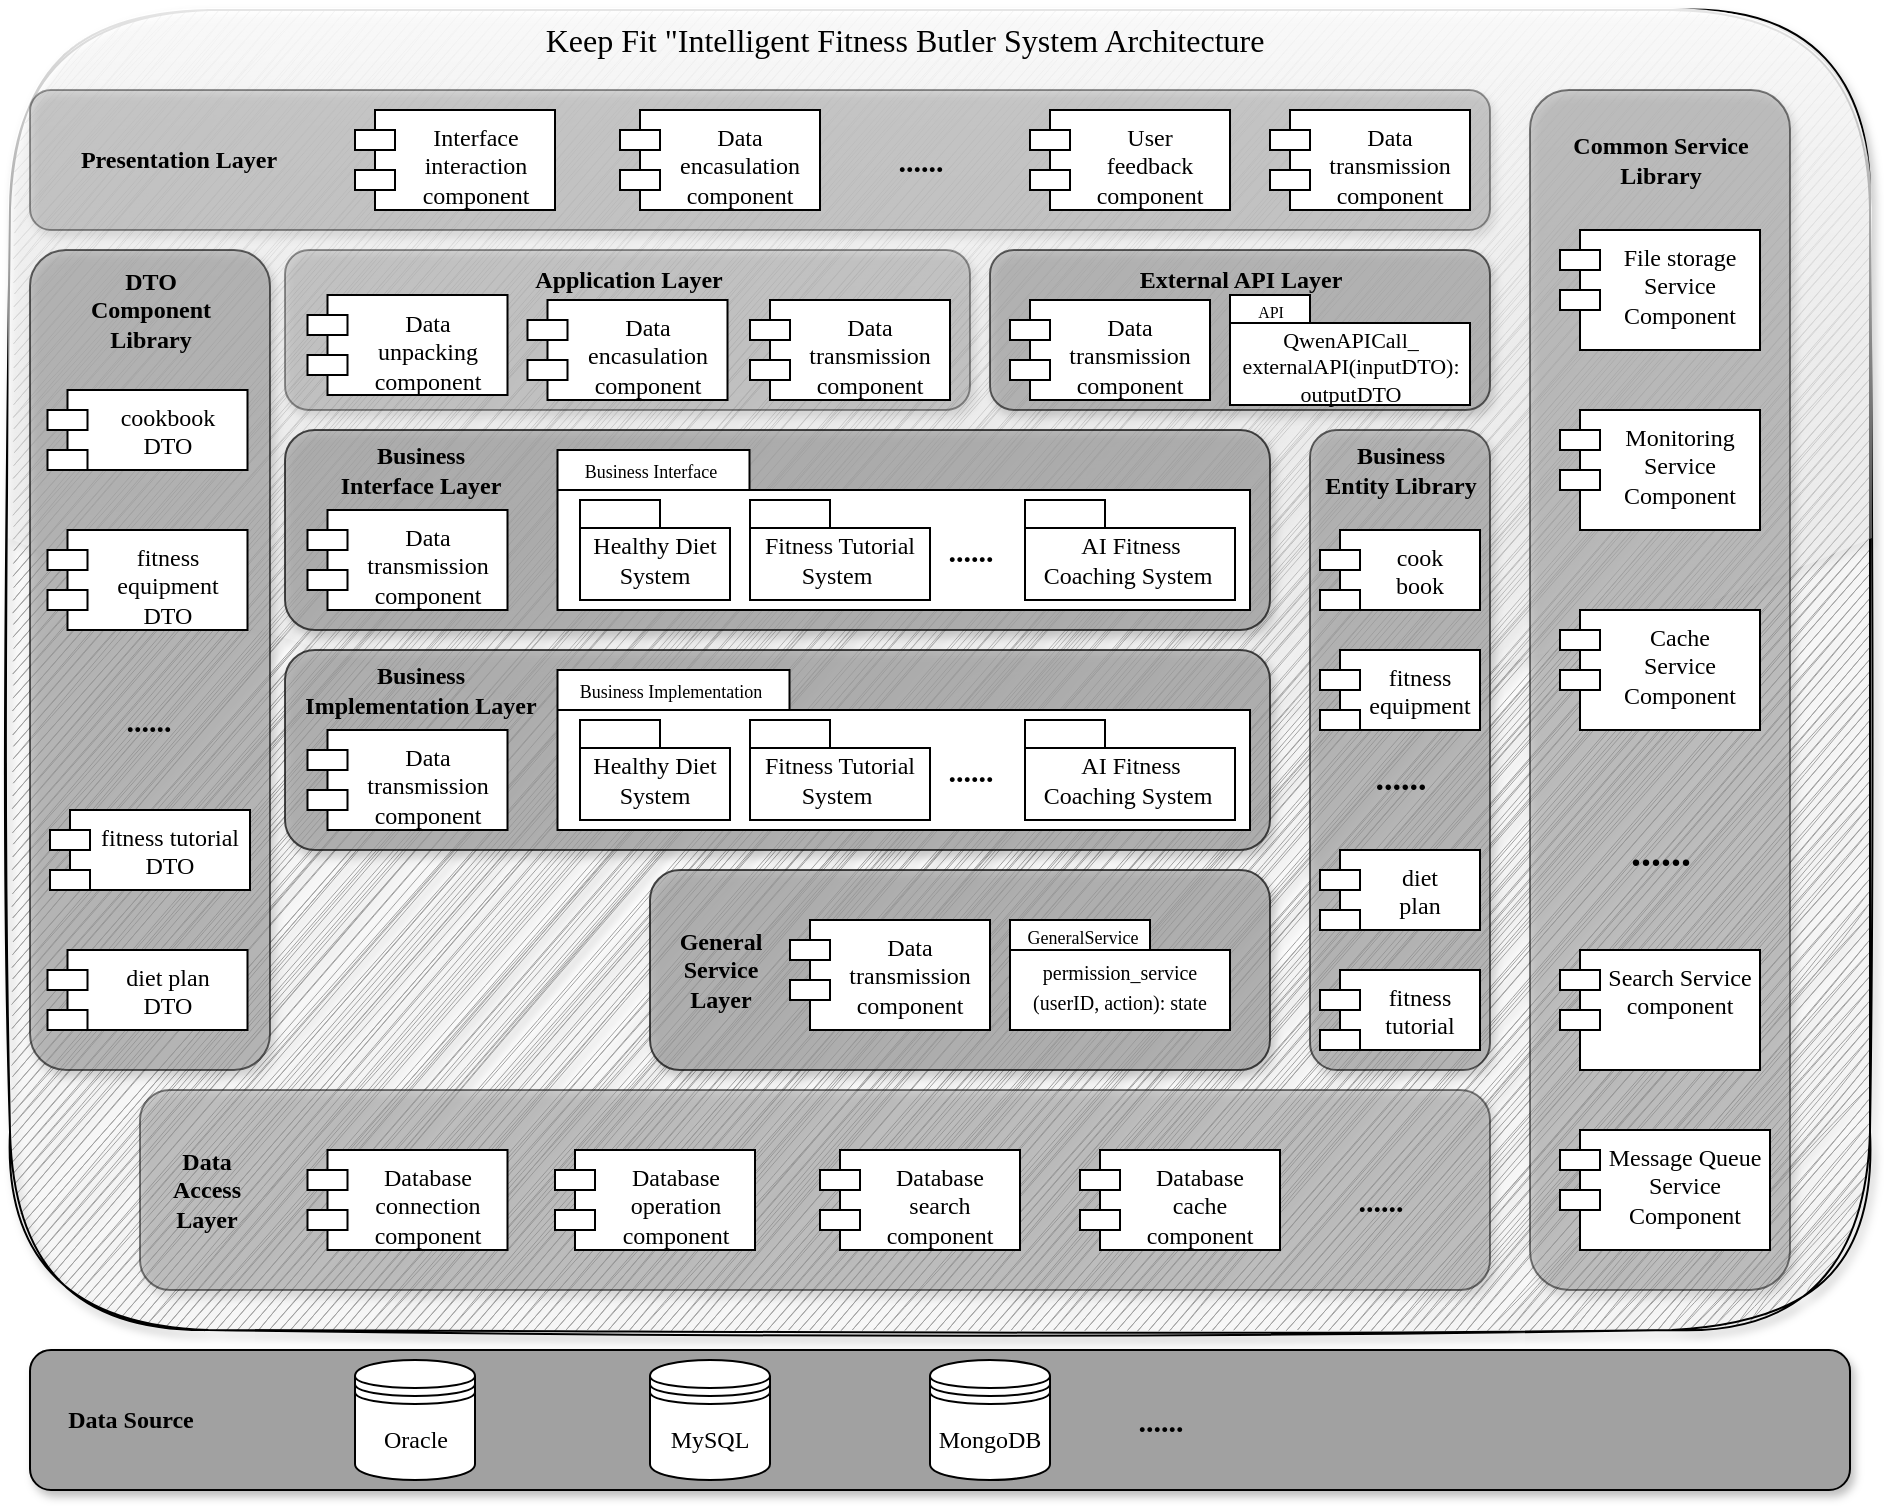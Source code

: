<mxfile version="22.0.3" type="device">
  <diagram id="wFE0QG_FPsp0jaGvCLVb" name="Page-1">
    <mxGraphModel dx="941" dy="644" grid="1" gridSize="10" guides="1" tooltips="1" connect="1" arrows="1" fold="1" page="1" pageScale="1" pageWidth="850" pageHeight="1100" math="0" shadow="0">
      <root>
        <mxCell id="0" />
        <mxCell id="1" parent="0" />
        <mxCell id="0L0Ir-lksVrym1sluejJ-3" value="" style="html=1;whiteSpace=wrap;rounded=1;fillColor=#a1a1a1;sketch=1;curveFitting=1;jiggle=2;glass=1;shadow=1;fontFamily=Georgia;" parent="1" vertex="1">
          <mxGeometry x="20" y="10" width="930" height="660" as="geometry" />
        </mxCell>
        <mxCell id="0L0Ir-lksVrym1sluejJ-4" value="" style="html=1;whiteSpace=wrap;rounded=1;shadow=1;fillColor=#a1a1a1;opacity=40;fontFamily=Georgia;" parent="1" vertex="1">
          <mxGeometry x="30" y="50" width="730" height="70" as="geometry" />
        </mxCell>
        <mxCell id="0L0Ir-lksVrym1sluejJ-5" value="&lt;font&gt;&lt;b&gt;Presentation Layer&lt;/b&gt;&lt;/font&gt;" style="text;html=1;align=center;verticalAlign=middle;resizable=0;points=[];autosize=1;strokeColor=none;fillColor=none;fontFamily=Georgia;" parent="1" vertex="1">
          <mxGeometry x="33.75" y="70" width="140" height="30" as="geometry" />
        </mxCell>
        <mxCell id="0L0Ir-lksVrym1sluejJ-6" value="&lt;font&gt;Interface interaction component&lt;/font&gt;" style="shape=module;align=left;spacingLeft=20;align=center;verticalAlign=top;whiteSpace=wrap;html=1;fontFamily=Georgia;" parent="1" vertex="1">
          <mxGeometry x="192.5" y="60" width="100" height="50" as="geometry" />
        </mxCell>
        <mxCell id="0L0Ir-lksVrym1sluejJ-7" value="&lt;font&gt;Data encasulation&lt;br&gt;component&lt;br&gt;&lt;/font&gt;" style="shape=module;align=left;spacingLeft=20;align=center;verticalAlign=top;whiteSpace=wrap;html=1;fontFamily=Georgia;" parent="1" vertex="1">
          <mxGeometry x="325" y="60" width="100" height="50" as="geometry" />
        </mxCell>
        <mxCell id="0L0Ir-lksVrym1sluejJ-8" value="&lt;b&gt;&lt;font style=&quot;font-size: 15px;&quot;&gt;......&lt;/font&gt;&lt;/b&gt;" style="text;html=1;align=center;verticalAlign=middle;resizable=0;points=[];autosize=1;strokeColor=none;fillColor=none;fontFamily=Georgia;" parent="1" vertex="1">
          <mxGeometry x="450" y="70" width="50" height="30" as="geometry" />
        </mxCell>
        <mxCell id="0L0Ir-lksVrym1sluejJ-9" value="&lt;font&gt;User &lt;br&gt;feedback component&lt;/font&gt;" style="shape=module;align=left;spacingLeft=20;align=center;verticalAlign=top;whiteSpace=wrap;html=1;fontFamily=Georgia;" parent="1" vertex="1">
          <mxGeometry x="530" y="60" width="100" height="50" as="geometry" />
        </mxCell>
        <mxCell id="0L0Ir-lksVrym1sluejJ-10" value="&lt;font&gt;Data transmission&lt;br&gt;component&lt;br&gt;&lt;/font&gt;" style="shape=module;align=left;spacingLeft=20;align=center;verticalAlign=top;whiteSpace=wrap;html=1;fontFamily=Georgia;" parent="1" vertex="1">
          <mxGeometry x="650" y="60" width="100" height="50" as="geometry" />
        </mxCell>
        <mxCell id="0L0Ir-lksVrym1sluejJ-11" value="" style="html=1;whiteSpace=wrap;rounded=1;shadow=1;fillColor=#a1a1a1;opacity=50;fontFamily=Georgia;" parent="1" vertex="1">
          <mxGeometry x="780" y="50" width="130" height="600" as="geometry" />
        </mxCell>
        <mxCell id="0L0Ir-lksVrym1sluejJ-12" value="&lt;font&gt;&lt;b&gt;Common Service &lt;br&gt;Library&lt;/b&gt;&lt;/font&gt;" style="text;html=1;align=center;verticalAlign=middle;resizable=0;points=[];autosize=1;strokeColor=none;fillColor=none;fontFamily=Georgia;" parent="1" vertex="1">
          <mxGeometry x="780" y="65" width="130" height="40" as="geometry" />
        </mxCell>
        <mxCell id="0L0Ir-lksVrym1sluejJ-13" value="File storage Service&lt;br&gt;&lt;font&gt;Component&lt;br&gt;&lt;/font&gt;" style="shape=module;align=left;spacingLeft=20;align=center;verticalAlign=top;whiteSpace=wrap;html=1;fontFamily=Georgia;" parent="1" vertex="1">
          <mxGeometry x="795" y="120" width="100" height="60" as="geometry" />
        </mxCell>
        <mxCell id="0L0Ir-lksVrym1sluejJ-14" value="Monitoring Service&lt;br&gt;&lt;font&gt;Component&lt;br&gt;&lt;/font&gt;" style="shape=module;align=left;spacingLeft=20;align=center;verticalAlign=top;whiteSpace=wrap;html=1;fontFamily=Georgia;" parent="1" vertex="1">
          <mxGeometry x="795" y="210" width="100" height="60" as="geometry" />
        </mxCell>
        <mxCell id="0L0Ir-lksVrym1sluejJ-15" value="Cache&lt;br&gt;Service&lt;br&gt;&lt;font&gt;Component&lt;br&gt;&lt;/font&gt;" style="shape=module;align=left;spacingLeft=20;align=center;verticalAlign=top;whiteSpace=wrap;html=1;fontFamily=Georgia;" parent="1" vertex="1">
          <mxGeometry x="795" y="310" width="100" height="60" as="geometry" />
        </mxCell>
        <mxCell id="0L0Ir-lksVrym1sluejJ-16" value="Search Service&lt;br&gt;&lt;font&gt;component&lt;br&gt;&lt;/font&gt;" style="shape=module;align=left;spacingLeft=20;align=center;verticalAlign=top;whiteSpace=wrap;html=1;fontFamily=Georgia;" parent="1" vertex="1">
          <mxGeometry x="795" y="480" width="100" height="60" as="geometry" />
        </mxCell>
        <mxCell id="0L0Ir-lksVrym1sluejJ-17" value="Message Queue Service&lt;br&gt;&lt;font&gt;Component&lt;br&gt;&lt;/font&gt;" style="shape=module;align=left;spacingLeft=20;align=center;verticalAlign=top;whiteSpace=wrap;html=1;fontFamily=Georgia;" parent="1" vertex="1">
          <mxGeometry x="795" y="570" width="105" height="60" as="geometry" />
        </mxCell>
        <mxCell id="0L0Ir-lksVrym1sluejJ-18" value="" style="html=1;whiteSpace=wrap;rounded=1;shadow=1;fillColor=#a1a1a1;opacity=60;fontFamily=Georgia;" parent="1" vertex="1">
          <mxGeometry x="30" y="130" width="120" height="410" as="geometry" />
        </mxCell>
        <mxCell id="0L0Ir-lksVrym1sluejJ-19" value="&lt;font&gt;&lt;b&gt;DTO&lt;br&gt;Component&lt;br&gt;Library&lt;/b&gt;&lt;/font&gt;" style="text;html=1;align=center;verticalAlign=middle;resizable=0;points=[];autosize=1;strokeColor=none;fillColor=none;fontFamily=Georgia;" parent="1" vertex="1">
          <mxGeometry x="40" y="130" width="100" height="60" as="geometry" />
        </mxCell>
        <mxCell id="0L0Ir-lksVrym1sluejJ-20" value="" style="html=1;whiteSpace=wrap;rounded=1;shadow=1;fillColor=#a1a1a1;opacity=40;fontFamily=Georgia;" parent="1" vertex="1">
          <mxGeometry x="157.5" y="130" width="342.5" height="80" as="geometry" />
        </mxCell>
        <mxCell id="0L0Ir-lksVrym1sluejJ-21" value="" style="html=1;whiteSpace=wrap;rounded=1;shadow=1;fillColor=#a1a1a1;opacity=60;fontFamily=Georgia;" parent="1" vertex="1">
          <mxGeometry x="510" y="130" width="250" height="80" as="geometry" />
        </mxCell>
        <mxCell id="0L0Ir-lksVrym1sluejJ-22" value="&lt;font&gt;&lt;b&gt;Application Layer&lt;/b&gt;&lt;/font&gt;" style="text;html=1;align=center;verticalAlign=middle;resizable=0;points=[];autosize=1;strokeColor=none;fillColor=none;fontFamily=Georgia;" parent="1" vertex="1">
          <mxGeometry x="263.75" y="130" width="130" height="30" as="geometry" />
        </mxCell>
        <mxCell id="0L0Ir-lksVrym1sluejJ-23" value="&lt;font&gt;&lt;b&gt;External API Layer&lt;/b&gt;&lt;/font&gt;" style="text;html=1;align=center;verticalAlign=middle;resizable=0;points=[];autosize=1;strokeColor=none;fillColor=none;fontFamily=Georgia;" parent="1" vertex="1">
          <mxGeometry x="565" y="130" width="140" height="30" as="geometry" />
        </mxCell>
        <mxCell id="0L0Ir-lksVrym1sluejJ-24" value="" style="html=1;whiteSpace=wrap;rounded=1;shadow=1;fillColor=#a1a1a1;opacity=70;fontFamily=Georgia;" parent="1" vertex="1">
          <mxGeometry x="157.5" y="220" width="492.5" height="100" as="geometry" />
        </mxCell>
        <mxCell id="0L0Ir-lksVrym1sluejJ-25" value="" style="html=1;whiteSpace=wrap;rounded=1;shadow=1;fillColor=#a1a1a1;opacity=70;fontFamily=Georgia;" parent="1" vertex="1">
          <mxGeometry x="157.5" y="330" width="492.5" height="100" as="geometry" />
        </mxCell>
        <mxCell id="0L0Ir-lksVrym1sluejJ-26" value="" style="html=1;whiteSpace=wrap;rounded=1;shadow=1;fillColor=#a1a1a1;opacity=60;fontFamily=Georgia;" parent="1" vertex="1">
          <mxGeometry x="670" y="220" width="90" height="320" as="geometry" />
        </mxCell>
        <mxCell id="0L0Ir-lksVrym1sluejJ-27" value="" style="html=1;whiteSpace=wrap;rounded=1;shadow=1;fillColor=#a1a1a1;opacity=70;fontFamily=Georgia;" parent="1" vertex="1">
          <mxGeometry x="340" y="440" width="310" height="100" as="geometry" />
        </mxCell>
        <mxCell id="0L0Ir-lksVrym1sluejJ-28" value="" style="html=1;whiteSpace=wrap;rounded=1;shadow=1;fillColor=#a1a1a1;opacity=50;fontFamily=Georgia;" parent="1" vertex="1">
          <mxGeometry x="85" y="550" width="675" height="100" as="geometry" />
        </mxCell>
        <mxCell id="0L0Ir-lksVrym1sluejJ-29" value="" style="html=1;whiteSpace=wrap;rounded=1;shadow=1;fillColor=#a1a1a1;fontFamily=Georgia;" parent="1" vertex="1">
          <mxGeometry x="30" y="680" width="910" height="70" as="geometry" />
        </mxCell>
        <mxCell id="0L0Ir-lksVrym1sluejJ-30" value="&lt;font&gt;&lt;b&gt;Data&lt;br&gt;Access&lt;br&gt;Layer&lt;/b&gt;&lt;/font&gt;" style="text;html=1;align=center;verticalAlign=middle;resizable=0;points=[];autosize=1;strokeColor=none;fillColor=none;fontFamily=Georgia;" parent="1" vertex="1">
          <mxGeometry x="87.5" y="570" width="60" height="60" as="geometry" />
        </mxCell>
        <mxCell id="0L0Ir-lksVrym1sluejJ-31" value="&lt;b&gt;&lt;font&gt;General&lt;br&gt;Service&lt;br&gt;Layer&lt;/font&gt;&lt;/b&gt;" style="text;html=1;align=center;verticalAlign=middle;resizable=0;points=[];autosize=1;strokeColor=none;fillColor=none;fontFamily=Georgia;" parent="1" vertex="1">
          <mxGeometry x="340" y="460" width="70" height="60" as="geometry" />
        </mxCell>
        <mxCell id="0L0Ir-lksVrym1sluejJ-32" value="&lt;b&gt;&lt;font&gt;Business&lt;br&gt;Implementation Layer&lt;/font&gt;&lt;/b&gt;" style="text;html=1;align=center;verticalAlign=middle;resizable=0;points=[];autosize=1;strokeColor=none;fillColor=none;fontFamily=Georgia;" parent="1" vertex="1">
          <mxGeometry x="145" y="330" width="160" height="40" as="geometry" />
        </mxCell>
        <mxCell id="0L0Ir-lksVrym1sluejJ-33" value="&lt;b&gt;&lt;font&gt;Business&lt;br&gt;Interface Layer&lt;/font&gt;&lt;/b&gt;" style="text;html=1;align=center;verticalAlign=middle;resizable=0;points=[];autosize=1;strokeColor=none;fillColor=none;fontFamily=Georgia;" parent="1" vertex="1">
          <mxGeometry x="165" y="220" width="120" height="40" as="geometry" />
        </mxCell>
        <mxCell id="0L0Ir-lksVrym1sluejJ-34" value="&lt;b&gt;&lt;font&gt;Business&lt;br&gt;Entity Library&lt;/font&gt;&lt;/b&gt;" style="text;html=1;align=center;verticalAlign=middle;resizable=0;points=[];autosize=1;strokeColor=none;fillColor=none;fontFamily=Georgia;" parent="1" vertex="1">
          <mxGeometry x="660" y="220" width="110" height="40" as="geometry" />
        </mxCell>
        <mxCell id="0L0Ir-lksVrym1sluejJ-35" value="&lt;font&gt;Data&lt;br&gt;unpacking&lt;br&gt;component&lt;br&gt;&lt;/font&gt;" style="shape=module;align=left;spacingLeft=20;align=center;verticalAlign=top;whiteSpace=wrap;html=1;fontFamily=Georgia;" parent="1" vertex="1">
          <mxGeometry x="168.75" y="152.5" width="100" height="50" as="geometry" />
        </mxCell>
        <mxCell id="0L0Ir-lksVrym1sluejJ-36" value="&lt;font&gt;Data&lt;br&gt;encasulation&lt;br&gt;component&lt;br&gt;&lt;/font&gt;" style="shape=module;align=left;spacingLeft=20;align=center;verticalAlign=top;whiteSpace=wrap;html=1;fontFamily=Georgia;" parent="1" vertex="1">
          <mxGeometry x="278.75" y="155" width="100" height="50" as="geometry" />
        </mxCell>
        <mxCell id="0L0Ir-lksVrym1sluejJ-37" value="&lt;font&gt;Data&lt;br&gt;transmission&lt;br&gt;component&lt;br&gt;&lt;/font&gt;" style="shape=module;align=left;spacingLeft=20;align=center;verticalAlign=top;whiteSpace=wrap;html=1;fontFamily=Georgia;" parent="1" vertex="1">
          <mxGeometry x="390" y="155" width="100" height="50" as="geometry" />
        </mxCell>
        <mxCell id="0L0Ir-lksVrym1sluejJ-38" value="&lt;font&gt;Data&lt;br&gt;transmission&lt;br&gt;component&lt;br&gt;&lt;/font&gt;" style="shape=module;align=left;spacingLeft=20;align=center;verticalAlign=top;whiteSpace=wrap;html=1;fontFamily=Georgia;" parent="1" vertex="1">
          <mxGeometry x="520" y="155" width="100" height="50" as="geometry" />
        </mxCell>
        <mxCell id="0L0Ir-lksVrym1sluejJ-41" value="&lt;div&gt;&lt;br&gt;&lt;/div&gt;" style="shape=folder;fontStyle=1;spacingTop=10;tabWidth=40;tabHeight=14;tabPosition=left;html=1;whiteSpace=wrap;fontFamily=Georgia;" parent="1" vertex="1">
          <mxGeometry x="630" y="152.5" width="120" height="55" as="geometry" />
        </mxCell>
        <mxCell id="0L0Ir-lksVrym1sluejJ-42" value="&lt;div style=&quot;font-size: 11px;&quot;&gt;&lt;font style=&quot;font-size: 11px;&quot;&gt;QwenAPICall_&lt;br&gt;externalAPI(inputDTO): &lt;br&gt;outputDTO&lt;/font&gt;&lt;/div&gt;&lt;div style=&quot;font-size: 11px;&quot;&gt;&lt;br&gt;&lt;/div&gt;" style="text;html=1;align=center;verticalAlign=middle;resizable=0;points=[];autosize=1;strokeColor=none;fillColor=none;fontFamily=Georgia;" parent="1" vertex="1">
          <mxGeometry x="620" y="160" width="140" height="70" as="geometry" />
        </mxCell>
        <mxCell id="0L0Ir-lksVrym1sluejJ-43" value="&lt;font style=&quot;font-size: 8px;&quot;&gt;API&lt;/font&gt;" style="text;html=1;align=center;verticalAlign=middle;resizable=0;points=[];autosize=1;strokeColor=none;fillColor=none;fontFamily=Georgia;" parent="1" vertex="1">
          <mxGeometry x="630" y="145" width="40" height="30" as="geometry" />
        </mxCell>
        <mxCell id="0L0Ir-lksVrym1sluejJ-44" value="&lt;b&gt;&lt;font style=&quot;font-size: 20px;&quot;&gt;......&lt;/font&gt;&lt;/b&gt;" style="text;html=1;align=center;verticalAlign=middle;resizable=0;points=[];autosize=1;strokeColor=none;fillColor=none;fontFamily=Georgia;" parent="1" vertex="1">
          <mxGeometry x="815" y="410" width="60" height="40" as="geometry" />
        </mxCell>
        <mxCell id="0L0Ir-lksVrym1sluejJ-45" value="&lt;font&gt;cookbook&lt;br&gt;DTO&lt;br&gt;&lt;/font&gt;" style="shape=module;align=left;spacingLeft=20;align=center;verticalAlign=top;whiteSpace=wrap;html=1;fontFamily=Georgia;" parent="1" vertex="1">
          <mxGeometry x="38.75" y="200" width="100" height="40" as="geometry" />
        </mxCell>
        <mxCell id="0L0Ir-lksVrym1sluejJ-46" value="&lt;font&gt;fitness equipment&lt;br&gt;DTO&lt;br&gt;&lt;/font&gt;" style="shape=module;align=left;spacingLeft=20;align=center;verticalAlign=top;whiteSpace=wrap;html=1;fontFamily=Georgia;" parent="1" vertex="1">
          <mxGeometry x="38.75" y="270" width="100" height="50" as="geometry" />
        </mxCell>
        <mxCell id="0L0Ir-lksVrym1sluejJ-47" value="&lt;font&gt;fitness tutorial&lt;br&gt;DTO&lt;br&gt;&lt;/font&gt;" style="shape=module;align=left;spacingLeft=20;align=center;verticalAlign=top;whiteSpace=wrap;html=1;fontFamily=Georgia;" parent="1" vertex="1">
          <mxGeometry x="40" y="410" width="100" height="40" as="geometry" />
        </mxCell>
        <mxCell id="iE1TF2KJmge7Od6Kz5uu-1" value="&lt;font&gt;diet plan&lt;br&gt;DTO&lt;br&gt;&lt;/font&gt;" style="shape=module;align=left;spacingLeft=20;align=center;verticalAlign=top;whiteSpace=wrap;html=1;fontFamily=Georgia;" parent="1" vertex="1">
          <mxGeometry x="38.75" y="480" width="100" height="40" as="geometry" />
        </mxCell>
        <mxCell id="iE1TF2KJmge7Od6Kz5uu-2" value="&lt;b&gt;&lt;font style=&quot;font-size: 15px;&quot;&gt;......&lt;/font&gt;&lt;/b&gt;" style="text;html=1;align=center;verticalAlign=middle;resizable=0;points=[];autosize=1;strokeColor=none;fillColor=none;fontFamily=Georgia;" parent="1" vertex="1">
          <mxGeometry x="63.75" y="350" width="50" height="30" as="geometry" />
        </mxCell>
        <mxCell id="iE1TF2KJmge7Od6Kz5uu-3" value="&lt;font&gt;fitness &lt;br&gt;tutorial&lt;br&gt;&lt;br&gt;&lt;/font&gt;" style="shape=module;align=left;spacingLeft=20;align=center;verticalAlign=top;whiteSpace=wrap;html=1;fontFamily=Georgia;" parent="1" vertex="1">
          <mxGeometry x="675" y="490" width="80" height="40" as="geometry" />
        </mxCell>
        <mxCell id="iE1TF2KJmge7Od6Kz5uu-5" value="&lt;font&gt;diet&lt;br&gt;plan&lt;br&gt;&lt;/font&gt;" style="shape=module;align=left;spacingLeft=20;align=center;verticalAlign=top;whiteSpace=wrap;html=1;fontFamily=Georgia;" parent="1" vertex="1">
          <mxGeometry x="675" y="430" width="80" height="40" as="geometry" />
        </mxCell>
        <mxCell id="iE1TF2KJmge7Od6Kz5uu-6" value="&lt;font&gt;cook&lt;br&gt;book&lt;br&gt;&lt;/font&gt;" style="shape=module;align=left;spacingLeft=20;align=center;verticalAlign=top;whiteSpace=wrap;html=1;fontFamily=Georgia;" parent="1" vertex="1">
          <mxGeometry x="675" y="270" width="80" height="40" as="geometry" />
        </mxCell>
        <mxCell id="iE1TF2KJmge7Od6Kz5uu-7" value="&lt;font&gt;fitness&lt;br&gt;equipment&lt;br&gt;&lt;/font&gt;" style="shape=module;align=left;spacingLeft=20;align=center;verticalAlign=top;whiteSpace=wrap;html=1;fontFamily=Georgia;" parent="1" vertex="1">
          <mxGeometry x="675" y="330" width="80" height="40" as="geometry" />
        </mxCell>
        <mxCell id="iE1TF2KJmge7Od6Kz5uu-8" value="&lt;b&gt;&lt;font style=&quot;font-size: 17px;&quot;&gt;......&lt;/font&gt;&lt;/b&gt;" style="text;html=1;align=center;verticalAlign=middle;resizable=0;points=[];autosize=1;strokeColor=none;fillColor=none;fontFamily=Georgia;" parent="1" vertex="1">
          <mxGeometry x="685" y="380" width="60" height="30" as="geometry" />
        </mxCell>
        <mxCell id="iE1TF2KJmge7Od6Kz5uu-9" value="&lt;font&gt;Data&lt;br&gt;transmission&lt;br&gt;component&lt;br&gt;&lt;/font&gt;" style="shape=module;align=left;spacingLeft=20;align=center;verticalAlign=top;whiteSpace=wrap;html=1;fontFamily=Georgia;" parent="1" vertex="1">
          <mxGeometry x="410" y="465" width="100" height="55" as="geometry" />
        </mxCell>
        <mxCell id="iE1TF2KJmge7Od6Kz5uu-12" value="&lt;font&gt;&lt;b&gt;Data Source&lt;/b&gt;&lt;/font&gt;" style="text;html=1;align=center;verticalAlign=middle;resizable=0;points=[];autosize=1;strokeColor=none;fillColor=none;fontFamily=Georgia;" parent="1" vertex="1">
          <mxGeometry x="30" y="700" width="100" height="30" as="geometry" />
        </mxCell>
        <mxCell id="iE1TF2KJmge7Od6Kz5uu-13" value="Oracle" style="shape=datastore;whiteSpace=wrap;html=1;fontFamily=Georgia;" parent="1" vertex="1">
          <mxGeometry x="192.5" y="685" width="60" height="60" as="geometry" />
        </mxCell>
        <mxCell id="iE1TF2KJmge7Od6Kz5uu-14" value="MySQL" style="shape=datastore;whiteSpace=wrap;html=1;fontFamily=Georgia;" parent="1" vertex="1">
          <mxGeometry x="340" y="685" width="60" height="60" as="geometry" />
        </mxCell>
        <mxCell id="iE1TF2KJmge7Od6Kz5uu-15" value="MongoDB" style="shape=datastore;whiteSpace=wrap;html=1;fontFamily=Georgia;" parent="1" vertex="1">
          <mxGeometry x="480" y="685" width="60" height="60" as="geometry" />
        </mxCell>
        <mxCell id="iE1TF2KJmge7Od6Kz5uu-16" value="&lt;b&gt;&lt;font style=&quot;font-size: 15px;&quot;&gt;......&lt;/font&gt;&lt;/b&gt;" style="text;html=1;align=center;verticalAlign=middle;resizable=0;points=[];autosize=1;strokeColor=none;fillColor=none;fontFamily=Georgia;" parent="1" vertex="1">
          <mxGeometry x="570" y="700" width="50" height="30" as="geometry" />
        </mxCell>
        <mxCell id="iE1TF2KJmge7Od6Kz5uu-17" value="&lt;font&gt;Data&lt;br&gt;transmission&lt;br&gt;component&lt;br&gt;&lt;/font&gt;" style="shape=module;align=left;spacingLeft=20;align=center;verticalAlign=top;whiteSpace=wrap;html=1;fontFamily=Georgia;" parent="1" vertex="1">
          <mxGeometry x="168.75" y="370" width="100" height="50" as="geometry" />
        </mxCell>
        <mxCell id="iE1TF2KJmge7Od6Kz5uu-18" value="&lt;font&gt;Data&lt;br&gt;transmission&lt;br&gt;component&lt;br&gt;&lt;/font&gt;" style="shape=module;align=left;spacingLeft=20;align=center;verticalAlign=top;whiteSpace=wrap;html=1;fontFamily=Georgia;" parent="1" vertex="1">
          <mxGeometry x="168.75" y="260" width="100" height="50" as="geometry" />
        </mxCell>
        <mxCell id="iE1TF2KJmge7Od6Kz5uu-20" value="&lt;font&gt;Database&lt;br&gt;connection&lt;br&gt;component&lt;br&gt;&lt;/font&gt;" style="shape=module;align=left;spacingLeft=20;align=center;verticalAlign=top;whiteSpace=wrap;html=1;fontFamily=Georgia;" parent="1" vertex="1">
          <mxGeometry x="168.75" y="580" width="100" height="50" as="geometry" />
        </mxCell>
        <mxCell id="iE1TF2KJmge7Od6Kz5uu-21" value="&lt;font&gt;Database&lt;br&gt;operation&lt;br&gt;component&lt;br&gt;&lt;/font&gt;" style="shape=module;align=left;spacingLeft=20;align=center;verticalAlign=top;whiteSpace=wrap;html=1;fontFamily=Georgia;" parent="1" vertex="1">
          <mxGeometry x="292.5" y="580" width="100" height="50" as="geometry" />
        </mxCell>
        <mxCell id="iE1TF2KJmge7Od6Kz5uu-22" value="&lt;font&gt;Database&lt;br&gt;search&lt;br&gt;component&lt;br&gt;&lt;/font&gt;" style="shape=module;align=left;spacingLeft=20;align=center;verticalAlign=top;whiteSpace=wrap;html=1;fontFamily=Georgia;" parent="1" vertex="1">
          <mxGeometry x="425" y="580" width="100" height="50" as="geometry" />
        </mxCell>
        <mxCell id="iE1TF2KJmge7Od6Kz5uu-23" value="&lt;font&gt;Database&lt;br&gt;cache&lt;br&gt;component&lt;br&gt;&lt;/font&gt;" style="shape=module;align=left;spacingLeft=20;align=center;verticalAlign=top;whiteSpace=wrap;html=1;fontFamily=Georgia;" parent="1" vertex="1">
          <mxGeometry x="555" y="580" width="100" height="50" as="geometry" />
        </mxCell>
        <mxCell id="iE1TF2KJmge7Od6Kz5uu-24" value="&lt;b&gt;&lt;font style=&quot;font-size: 15px;&quot;&gt;......&lt;/font&gt;&lt;/b&gt;" style="text;html=1;align=center;verticalAlign=middle;resizable=0;points=[];autosize=1;strokeColor=none;fillColor=none;fontFamily=Georgia;" parent="1" vertex="1">
          <mxGeometry x="680" y="590" width="50" height="30" as="geometry" />
        </mxCell>
        <mxCell id="iE1TF2KJmge7Od6Kz5uu-25" value="&lt;font style=&quot;font-weight: normal; font-size: 10px;&quot;&gt;permission_service&lt;br&gt;(userID, action): state&lt;/font&gt;" style="shape=folder;fontStyle=1;spacingTop=10;tabWidth=70;tabHeight=15;tabPosition=left;html=1;whiteSpace=wrap;fontFamily=Georgia;" parent="1" vertex="1">
          <mxGeometry x="520" y="465" width="110" height="55" as="geometry" />
        </mxCell>
        <mxCell id="iE1TF2KJmge7Od6Kz5uu-27" value="&lt;font style=&quot;font-size: 9px;&quot;&gt;GeneralService&lt;/font&gt;" style="text;html=1;align=center;verticalAlign=middle;resizable=0;points=[];autosize=1;strokeColor=none;fillColor=none;fontFamily=Georgia;" parent="1" vertex="1">
          <mxGeometry x="516" y="458" width="80" height="30" as="geometry" />
        </mxCell>
        <mxCell id="iE1TF2KJmge7Od6Kz5uu-28" value="" style="shape=folder;fontStyle=1;spacingTop=10;tabWidth=96;tabHeight=20;tabPosition=left;html=1;whiteSpace=wrap;fontFamily=Georgia;" parent="1" vertex="1">
          <mxGeometry x="293.75" y="230" width="346.25" height="80" as="geometry" />
        </mxCell>
        <mxCell id="iE1TF2KJmge7Od6Kz5uu-29" value="&lt;font style=&quot;font-size: 9px;&quot;&gt;Business Interface&lt;/font&gt;" style="text;html=1;align=center;verticalAlign=middle;resizable=0;points=[];autosize=1;strokeColor=none;fillColor=none;fontFamily=Georgia;" parent="1" vertex="1">
          <mxGeometry x="290" y="225" width="100" height="30" as="geometry" />
        </mxCell>
        <mxCell id="iE1TF2KJmge7Od6Kz5uu-30" value="" style="shape=folder;fontStyle=1;spacingTop=10;tabWidth=116;tabHeight=20;tabPosition=left;html=1;whiteSpace=wrap;fontFamily=Georgia;" parent="1" vertex="1">
          <mxGeometry x="293.75" y="340" width="346.25" height="80" as="geometry" />
        </mxCell>
        <mxCell id="iE1TF2KJmge7Od6Kz5uu-31" value="&lt;font style=&quot;font-size: 9px;&quot;&gt;Business Implementation&lt;/font&gt;" style="text;html=1;align=center;verticalAlign=middle;resizable=0;points=[];autosize=1;strokeColor=none;fillColor=none;fontFamily=Georgia;" parent="1" vertex="1">
          <mxGeometry x="285" y="335" width="130" height="30" as="geometry" />
        </mxCell>
        <mxCell id="iE1TF2KJmge7Od6Kz5uu-32" value="&lt;font style=&quot;font-size: 12px; font-weight: normal;&quot;&gt;Healthy Diet&lt;br&gt;System&lt;/font&gt;" style="shape=folder;fontStyle=1;spacingTop=10;tabWidth=40;tabHeight=14;tabPosition=left;html=1;whiteSpace=wrap;fontFamily=Georgia;" parent="1" vertex="1">
          <mxGeometry x="305" y="255" width="75" height="50" as="geometry" />
        </mxCell>
        <mxCell id="iE1TF2KJmge7Od6Kz5uu-33" value="&lt;font style=&quot;font-weight: normal;&quot;&gt;Fitness Tutorial System&amp;nbsp;&lt;/font&gt;" style="shape=folder;fontStyle=1;spacingTop=10;tabWidth=40;tabHeight=14;tabPosition=left;html=1;whiteSpace=wrap;fontFamily=Georgia;" parent="1" vertex="1">
          <mxGeometry x="390" y="255" width="90" height="50" as="geometry" />
        </mxCell>
        <mxCell id="iE1TF2KJmge7Od6Kz5uu-34" value="&lt;font style=&quot;font-weight: normal;&quot;&gt;AI Fitness &lt;br&gt;Coaching System&amp;nbsp;&lt;/font&gt;" style="shape=folder;fontStyle=1;spacingTop=10;tabWidth=40;tabHeight=14;tabPosition=left;html=1;whiteSpace=wrap;fontFamily=Georgia;" parent="1" vertex="1">
          <mxGeometry x="527.5" y="255" width="105" height="50" as="geometry" />
        </mxCell>
        <mxCell id="iE1TF2KJmge7Od6Kz5uu-35" value="&lt;b&gt;&lt;font style=&quot;font-size: 15px;&quot;&gt;......&lt;/font&gt;&lt;/b&gt;" style="text;html=1;align=center;verticalAlign=middle;resizable=0;points=[];autosize=1;strokeColor=none;fillColor=none;fontFamily=Georgia;" parent="1" vertex="1">
          <mxGeometry x="475" y="265" width="50" height="30" as="geometry" />
        </mxCell>
        <mxCell id="iE1TF2KJmge7Od6Kz5uu-40" value="&lt;font style=&quot;font-size: 12px; font-weight: normal;&quot;&gt;Healthy Diet&lt;br&gt;System&lt;/font&gt;" style="shape=folder;fontStyle=1;spacingTop=10;tabWidth=40;tabHeight=14;tabPosition=left;html=1;whiteSpace=wrap;fontFamily=Georgia;" parent="1" vertex="1">
          <mxGeometry x="305" y="365" width="75" height="50" as="geometry" />
        </mxCell>
        <mxCell id="iE1TF2KJmge7Od6Kz5uu-41" value="&lt;font style=&quot;font-weight: normal;&quot;&gt;Fitness Tutorial System&amp;nbsp;&lt;/font&gt;" style="shape=folder;fontStyle=1;spacingTop=10;tabWidth=40;tabHeight=14;tabPosition=left;html=1;whiteSpace=wrap;fontFamily=Georgia;" parent="1" vertex="1">
          <mxGeometry x="390" y="365" width="90" height="50" as="geometry" />
        </mxCell>
        <mxCell id="iE1TF2KJmge7Od6Kz5uu-42" value="&lt;font style=&quot;font-weight: normal;&quot;&gt;AI Fitness &lt;br&gt;Coaching System&amp;nbsp;&lt;/font&gt;" style="shape=folder;fontStyle=1;spacingTop=10;tabWidth=40;tabHeight=14;tabPosition=left;html=1;whiteSpace=wrap;fontFamily=Georgia;" parent="1" vertex="1">
          <mxGeometry x="527.5" y="365" width="105" height="50" as="geometry" />
        </mxCell>
        <mxCell id="iE1TF2KJmge7Od6Kz5uu-43" value="&lt;b&gt;&lt;font style=&quot;font-size: 15px;&quot;&gt;......&lt;/font&gt;&lt;/b&gt;" style="text;html=1;align=center;verticalAlign=middle;resizable=0;points=[];autosize=1;strokeColor=none;fillColor=none;fontFamily=Georgia;" parent="1" vertex="1">
          <mxGeometry x="475" y="375" width="50" height="30" as="geometry" />
        </mxCell>
        <mxCell id="iE1TF2KJmge7Od6Kz5uu-44" value="&lt;font style=&quot;font-size: 16px;&quot;&gt;Keep Fit &quot;Intelligent Fitness Butler System Architecture&lt;/font&gt;" style="text;html=1;align=center;verticalAlign=middle;resizable=0;points=[];autosize=1;strokeColor=none;fillColor=none;fontFamily=Georgia;" parent="1" vertex="1">
          <mxGeometry x="256.87" y="10" width="420" height="30" as="geometry" />
        </mxCell>
      </root>
    </mxGraphModel>
  </diagram>
</mxfile>
